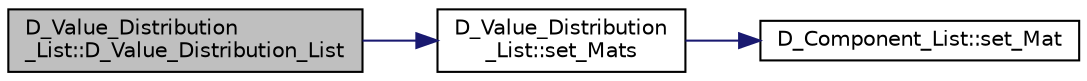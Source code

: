 digraph "D_Value_Distribution_List::D_Value_Distribution_List"
{
 // LATEX_PDF_SIZE
  edge [fontname="Helvetica",fontsize="10",labelfontname="Helvetica",labelfontsize="10"];
  node [fontname="Helvetica",fontsize="10",shape=record];
  rankdir="LR";
  Node1 [label="D_Value_Distribution\l_List::D_Value_Distribution_List",height=0.2,width=0.4,color="black", fillcolor="grey75", style="filled", fontcolor="black",tooltip=" "];
  Node1 -> Node2 [color="midnightblue",fontsize="10",style="solid"];
  Node2 [label="D_Value_Distribution\l_List::set_Mats",height=0.2,width=0.4,color="black", fillcolor="white", style="filled",URL="$class_d___value___distribution___list.html#a5d0b09e9ee523dc65d917f94b477acae",tooltip=" "];
  Node2 -> Node3 [color="midnightblue",fontsize="10",style="solid"];
  Node3 [label="D_Component_List::set_Mat",height=0.2,width=0.4,color="black", fillcolor="white", style="filled",URL="$class_d___component___list.html#ae6c31cc0df881423def2950e72306c29",tooltip=" "];
}
